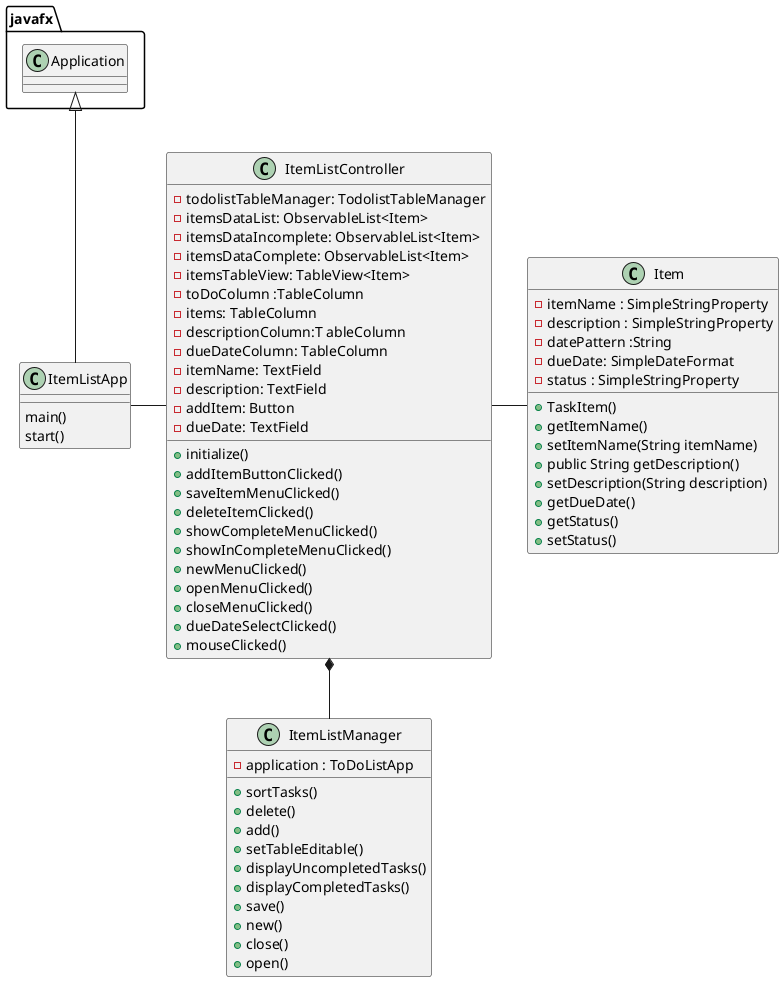 @startuml
class ItemListManager{
- application : ToDoListApp
+ sortTasks()
+ delete()
+ add()
+ setTableEditable()
+ displayUncompletedTasks()
+ displayCompletedTasks()
+ save()
+ new()
+ close()
+ open()
}

class ItemListController {
    - todolistTableManager: TodolistTableManager
    - itemsDataList: ObservableList<Item>
    - itemsDataIncomplete: ObservableList<Item>
    - itemsDataComplete: ObservableList<Item>
    - itemsTableView: TableView<Item>
    - toDoColumn :TableColumn
    - items: TableColumn
    - descriptionColumn:T ableColumn
    - dueDateColumn: TableColumn
    - itemName: TextField
    - description: TextField
    - addItem: Button
    - dueDate: TextField

     + initialize()
     + addItemButtonClicked()
     + saveItemMenuClicked()
     + deleteItemClicked()
     + showCompleteMenuClicked()
     + showInCompleteMenuClicked()
     + newMenuClicked()
     + openMenuClicked()
     + closeMenuClicked()
     + dueDateSelectClicked()
     + mouseClicked()




}

class Item{
    -  itemName : SimpleStringProperty
    -  description : SimpleStringProperty
    -  datePattern :String
    -  dueDate: SimpleDateFormat
    -  status : SimpleStringProperty
    + TaskItem()
    + getItemName()
    + setItemName(String itemName)
    + public String getDescription()
    + setDescription(String description)
    + getDueDate()
    + getStatus()
    + setStatus()

}

class ItemListApp{
    main()
    start()
}

javafx.Application <|-- ItemListApp
ItemListApp-ItemListController
ItemListController - Item
ItemListController *-- ItemListManager

@enduml